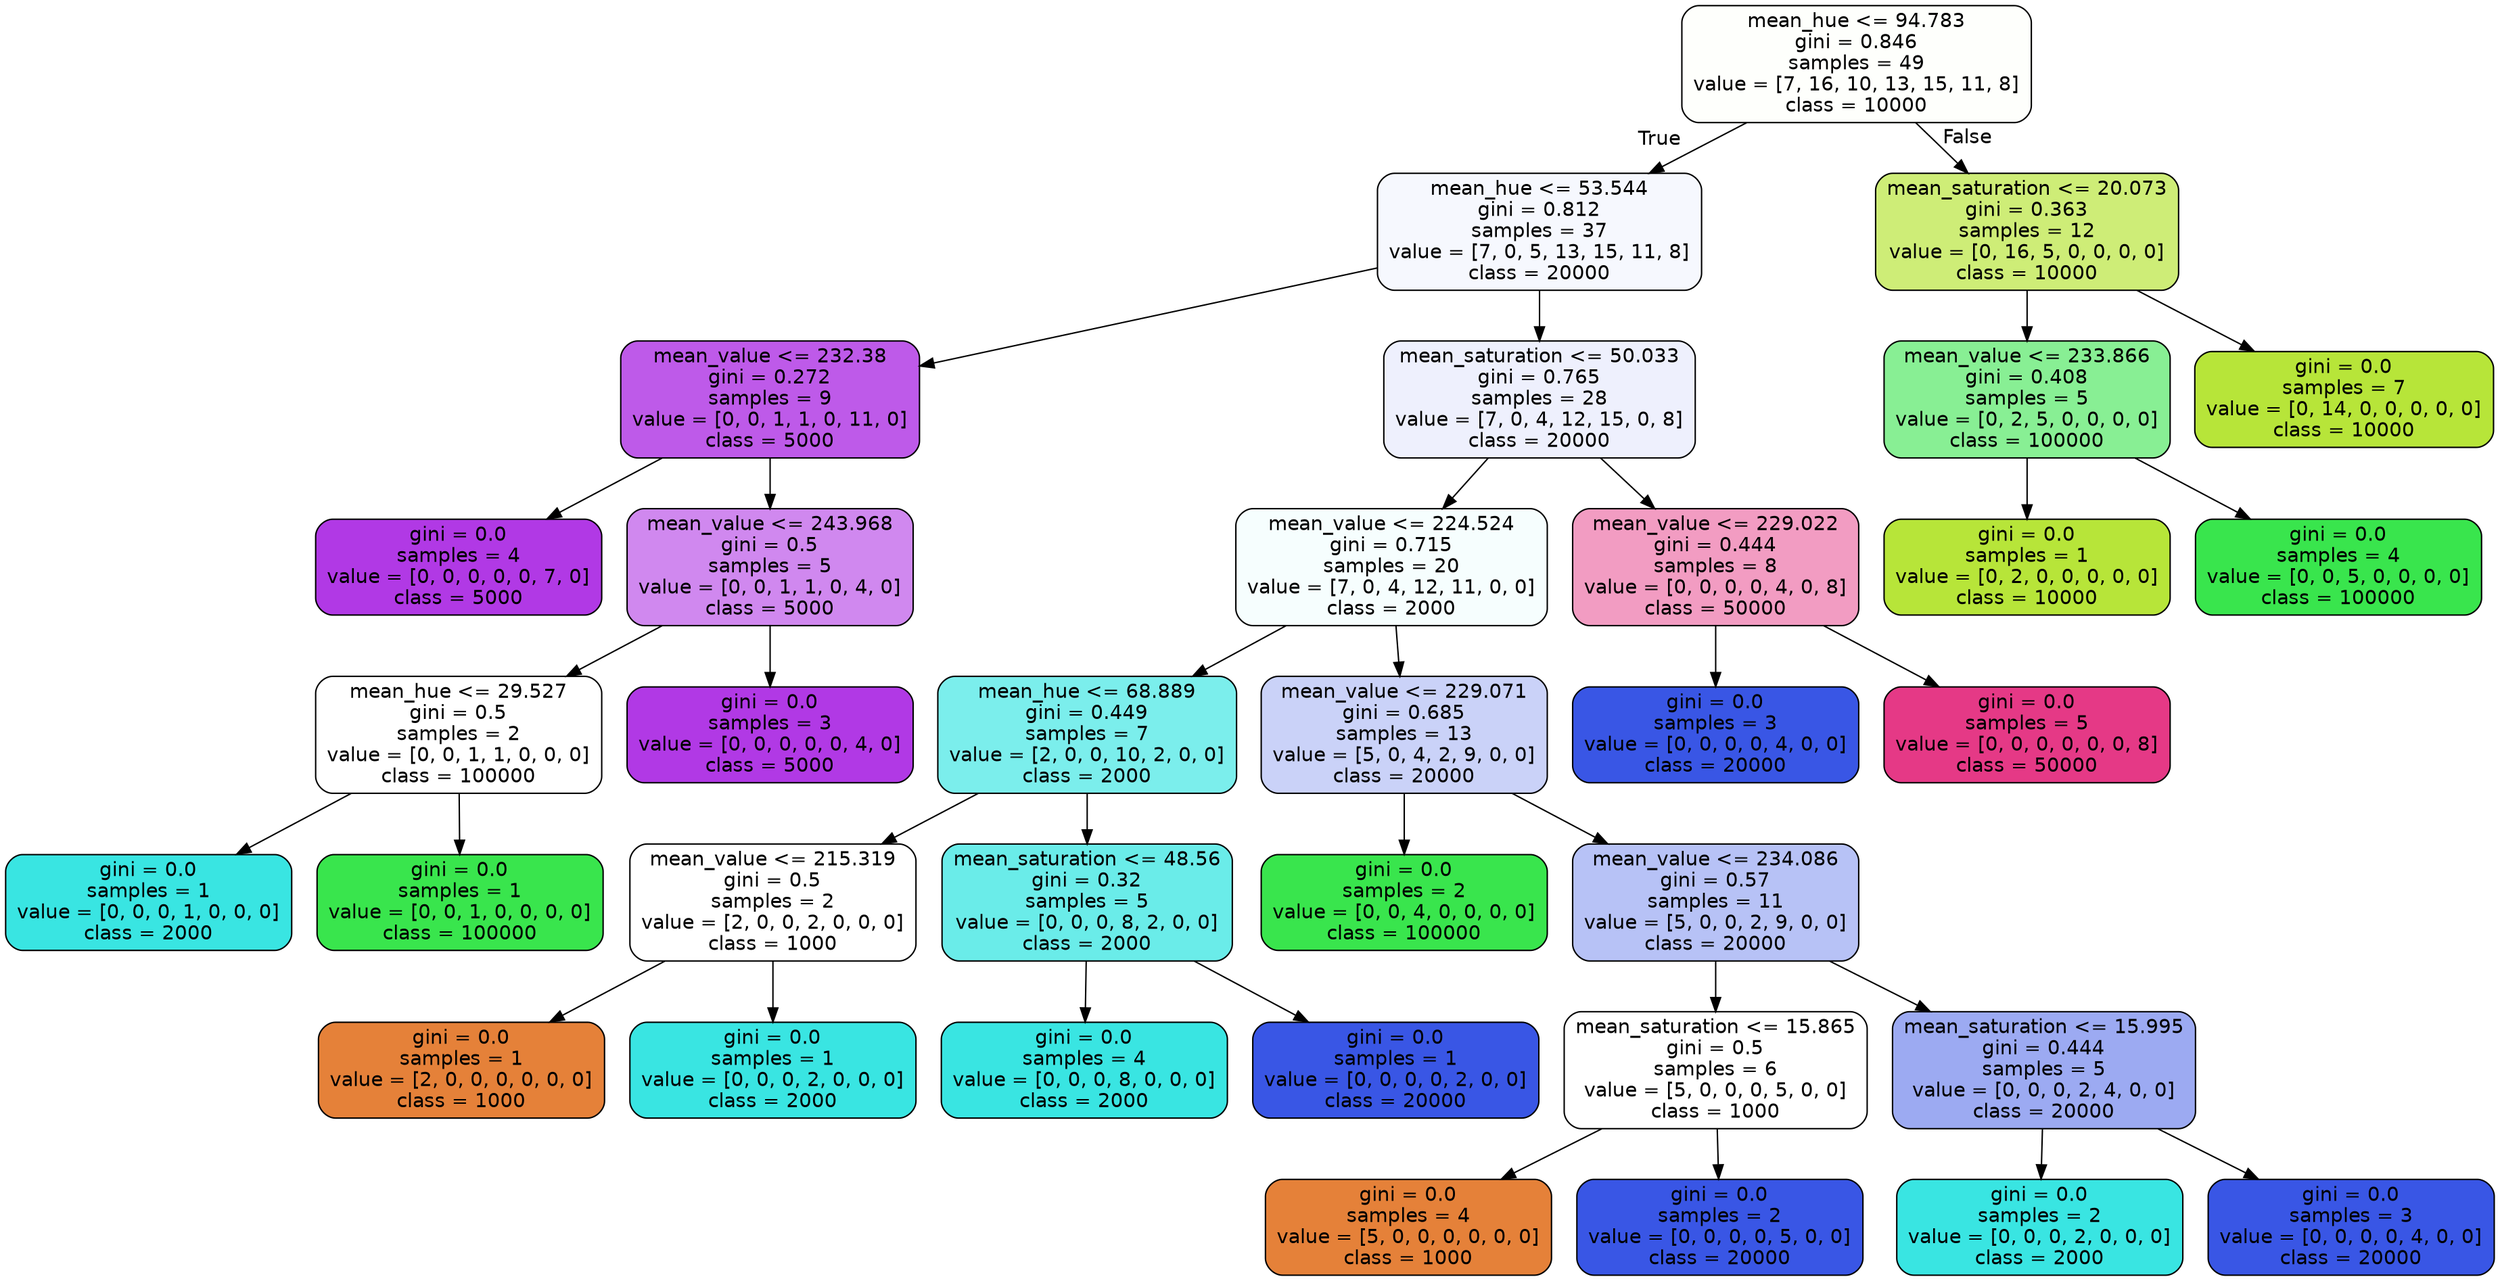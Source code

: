 digraph Tree {
node [shape=box, style="filled, rounded", color="black", fontname="helvetica"] ;
edge [fontname="helvetica"] ;
0 [label="mean_hue <= 94.783\ngini = 0.846\nsamples = 49\nvalue = [7, 16, 10, 13, 15, 11, 8]\nclass = 10000", fillcolor="#fefffc"] ;
1 [label="mean_hue <= 53.544\ngini = 0.812\nsamples = 37\nvalue = [7, 0, 5, 13, 15, 11, 8]\nclass = 20000", fillcolor="#f6f8fe"] ;
0 -> 1 [labeldistance=2.5, labelangle=45, headlabel="True"] ;
2 [label="mean_value <= 232.38\ngini = 0.272\nsamples = 9\nvalue = [0, 0, 1, 1, 0, 11, 0]\nclass = 5000", fillcolor="#be5ae9"] ;
1 -> 2 ;
3 [label="gini = 0.0\nsamples = 4\nvalue = [0, 0, 0, 0, 0, 7, 0]\nclass = 5000", fillcolor="#b139e5"] ;
2 -> 3 ;
4 [label="mean_value <= 243.968\ngini = 0.5\nsamples = 5\nvalue = [0, 0, 1, 1, 0, 4, 0]\nclass = 5000", fillcolor="#d088ef"] ;
2 -> 4 ;
5 [label="mean_hue <= 29.527\ngini = 0.5\nsamples = 2\nvalue = [0, 0, 1, 1, 0, 0, 0]\nclass = 100000", fillcolor="#ffffff"] ;
4 -> 5 ;
6 [label="gini = 0.0\nsamples = 1\nvalue = [0, 0, 0, 1, 0, 0, 0]\nclass = 2000", fillcolor="#39e5e2"] ;
5 -> 6 ;
7 [label="gini = 0.0\nsamples = 1\nvalue = [0, 0, 1, 0, 0, 0, 0]\nclass = 100000", fillcolor="#39e54d"] ;
5 -> 7 ;
8 [label="gini = 0.0\nsamples = 3\nvalue = [0, 0, 0, 0, 0, 4, 0]\nclass = 5000", fillcolor="#b139e5"] ;
4 -> 8 ;
9 [label="mean_saturation <= 50.033\ngini = 0.765\nsamples = 28\nvalue = [7, 0, 4, 12, 15, 0, 8]\nclass = 20000", fillcolor="#eef0fd"] ;
1 -> 9 ;
10 [label="mean_value <= 224.524\ngini = 0.715\nsamples = 20\nvalue = [7, 0, 4, 12, 11, 0, 0]\nclass = 2000", fillcolor="#f6fefe"] ;
9 -> 10 ;
11 [label="mean_hue <= 68.889\ngini = 0.449\nsamples = 7\nvalue = [2, 0, 0, 10, 2, 0, 0]\nclass = 2000", fillcolor="#7beeec"] ;
10 -> 11 ;
12 [label="mean_value <= 215.319\ngini = 0.5\nsamples = 2\nvalue = [2, 0, 0, 2, 0, 0, 0]\nclass = 1000", fillcolor="#ffffff"] ;
11 -> 12 ;
13 [label="gini = 0.0\nsamples = 1\nvalue = [2, 0, 0, 0, 0, 0, 0]\nclass = 1000", fillcolor="#e58139"] ;
12 -> 13 ;
14 [label="gini = 0.0\nsamples = 1\nvalue = [0, 0, 0, 2, 0, 0, 0]\nclass = 2000", fillcolor="#39e5e2"] ;
12 -> 14 ;
15 [label="mean_saturation <= 48.56\ngini = 0.32\nsamples = 5\nvalue = [0, 0, 0, 8, 2, 0, 0]\nclass = 2000", fillcolor="#6aece9"] ;
11 -> 15 ;
16 [label="gini = 0.0\nsamples = 4\nvalue = [0, 0, 0, 8, 0, 0, 0]\nclass = 2000", fillcolor="#39e5e2"] ;
15 -> 16 ;
17 [label="gini = 0.0\nsamples = 1\nvalue = [0, 0, 0, 0, 2, 0, 0]\nclass = 20000", fillcolor="#3956e5"] ;
15 -> 17 ;
18 [label="mean_value <= 229.071\ngini = 0.685\nsamples = 13\nvalue = [5, 0, 4, 2, 9, 0, 0]\nclass = 20000", fillcolor="#cad2f8"] ;
10 -> 18 ;
19 [label="gini = 0.0\nsamples = 2\nvalue = [0, 0, 4, 0, 0, 0, 0]\nclass = 100000", fillcolor="#39e54d"] ;
18 -> 19 ;
20 [label="mean_value <= 234.086\ngini = 0.57\nsamples = 11\nvalue = [5, 0, 0, 2, 9, 0, 0]\nclass = 20000", fillcolor="#b7c2f6"] ;
18 -> 20 ;
21 [label="mean_saturation <= 15.865\ngini = 0.5\nsamples = 6\nvalue = [5, 0, 0, 0, 5, 0, 0]\nclass = 1000", fillcolor="#ffffff"] ;
20 -> 21 ;
22 [label="gini = 0.0\nsamples = 4\nvalue = [5, 0, 0, 0, 0, 0, 0]\nclass = 1000", fillcolor="#e58139"] ;
21 -> 22 ;
23 [label="gini = 0.0\nsamples = 2\nvalue = [0, 0, 0, 0, 5, 0, 0]\nclass = 20000", fillcolor="#3956e5"] ;
21 -> 23 ;
24 [label="mean_saturation <= 15.995\ngini = 0.444\nsamples = 5\nvalue = [0, 0, 0, 2, 4, 0, 0]\nclass = 20000", fillcolor="#9caaf2"] ;
20 -> 24 ;
25 [label="gini = 0.0\nsamples = 2\nvalue = [0, 0, 0, 2, 0, 0, 0]\nclass = 2000", fillcolor="#39e5e2"] ;
24 -> 25 ;
26 [label="gini = 0.0\nsamples = 3\nvalue = [0, 0, 0, 0, 4, 0, 0]\nclass = 20000", fillcolor="#3956e5"] ;
24 -> 26 ;
27 [label="mean_value <= 229.022\ngini = 0.444\nsamples = 8\nvalue = [0, 0, 0, 0, 4, 0, 8]\nclass = 50000", fillcolor="#f29cc2"] ;
9 -> 27 ;
28 [label="gini = 0.0\nsamples = 3\nvalue = [0, 0, 0, 0, 4, 0, 0]\nclass = 20000", fillcolor="#3956e5"] ;
27 -> 28 ;
29 [label="gini = 0.0\nsamples = 5\nvalue = [0, 0, 0, 0, 0, 0, 8]\nclass = 50000", fillcolor="#e53986"] ;
27 -> 29 ;
30 [label="mean_saturation <= 20.073\ngini = 0.363\nsamples = 12\nvalue = [0, 16, 5, 0, 0, 0, 0]\nclass = 10000", fillcolor="#ceed77"] ;
0 -> 30 [labeldistance=2.5, labelangle=-45, headlabel="False"] ;
31 [label="mean_value <= 233.866\ngini = 0.408\nsamples = 5\nvalue = [0, 2, 5, 0, 0, 0, 0]\nclass = 100000", fillcolor="#88ef94"] ;
30 -> 31 ;
32 [label="gini = 0.0\nsamples = 1\nvalue = [0, 2, 0, 0, 0, 0, 0]\nclass = 10000", fillcolor="#b7e539"] ;
31 -> 32 ;
33 [label="gini = 0.0\nsamples = 4\nvalue = [0, 0, 5, 0, 0, 0, 0]\nclass = 100000", fillcolor="#39e54d"] ;
31 -> 33 ;
34 [label="gini = 0.0\nsamples = 7\nvalue = [0, 14, 0, 0, 0, 0, 0]\nclass = 10000", fillcolor="#b7e539"] ;
30 -> 34 ;
}